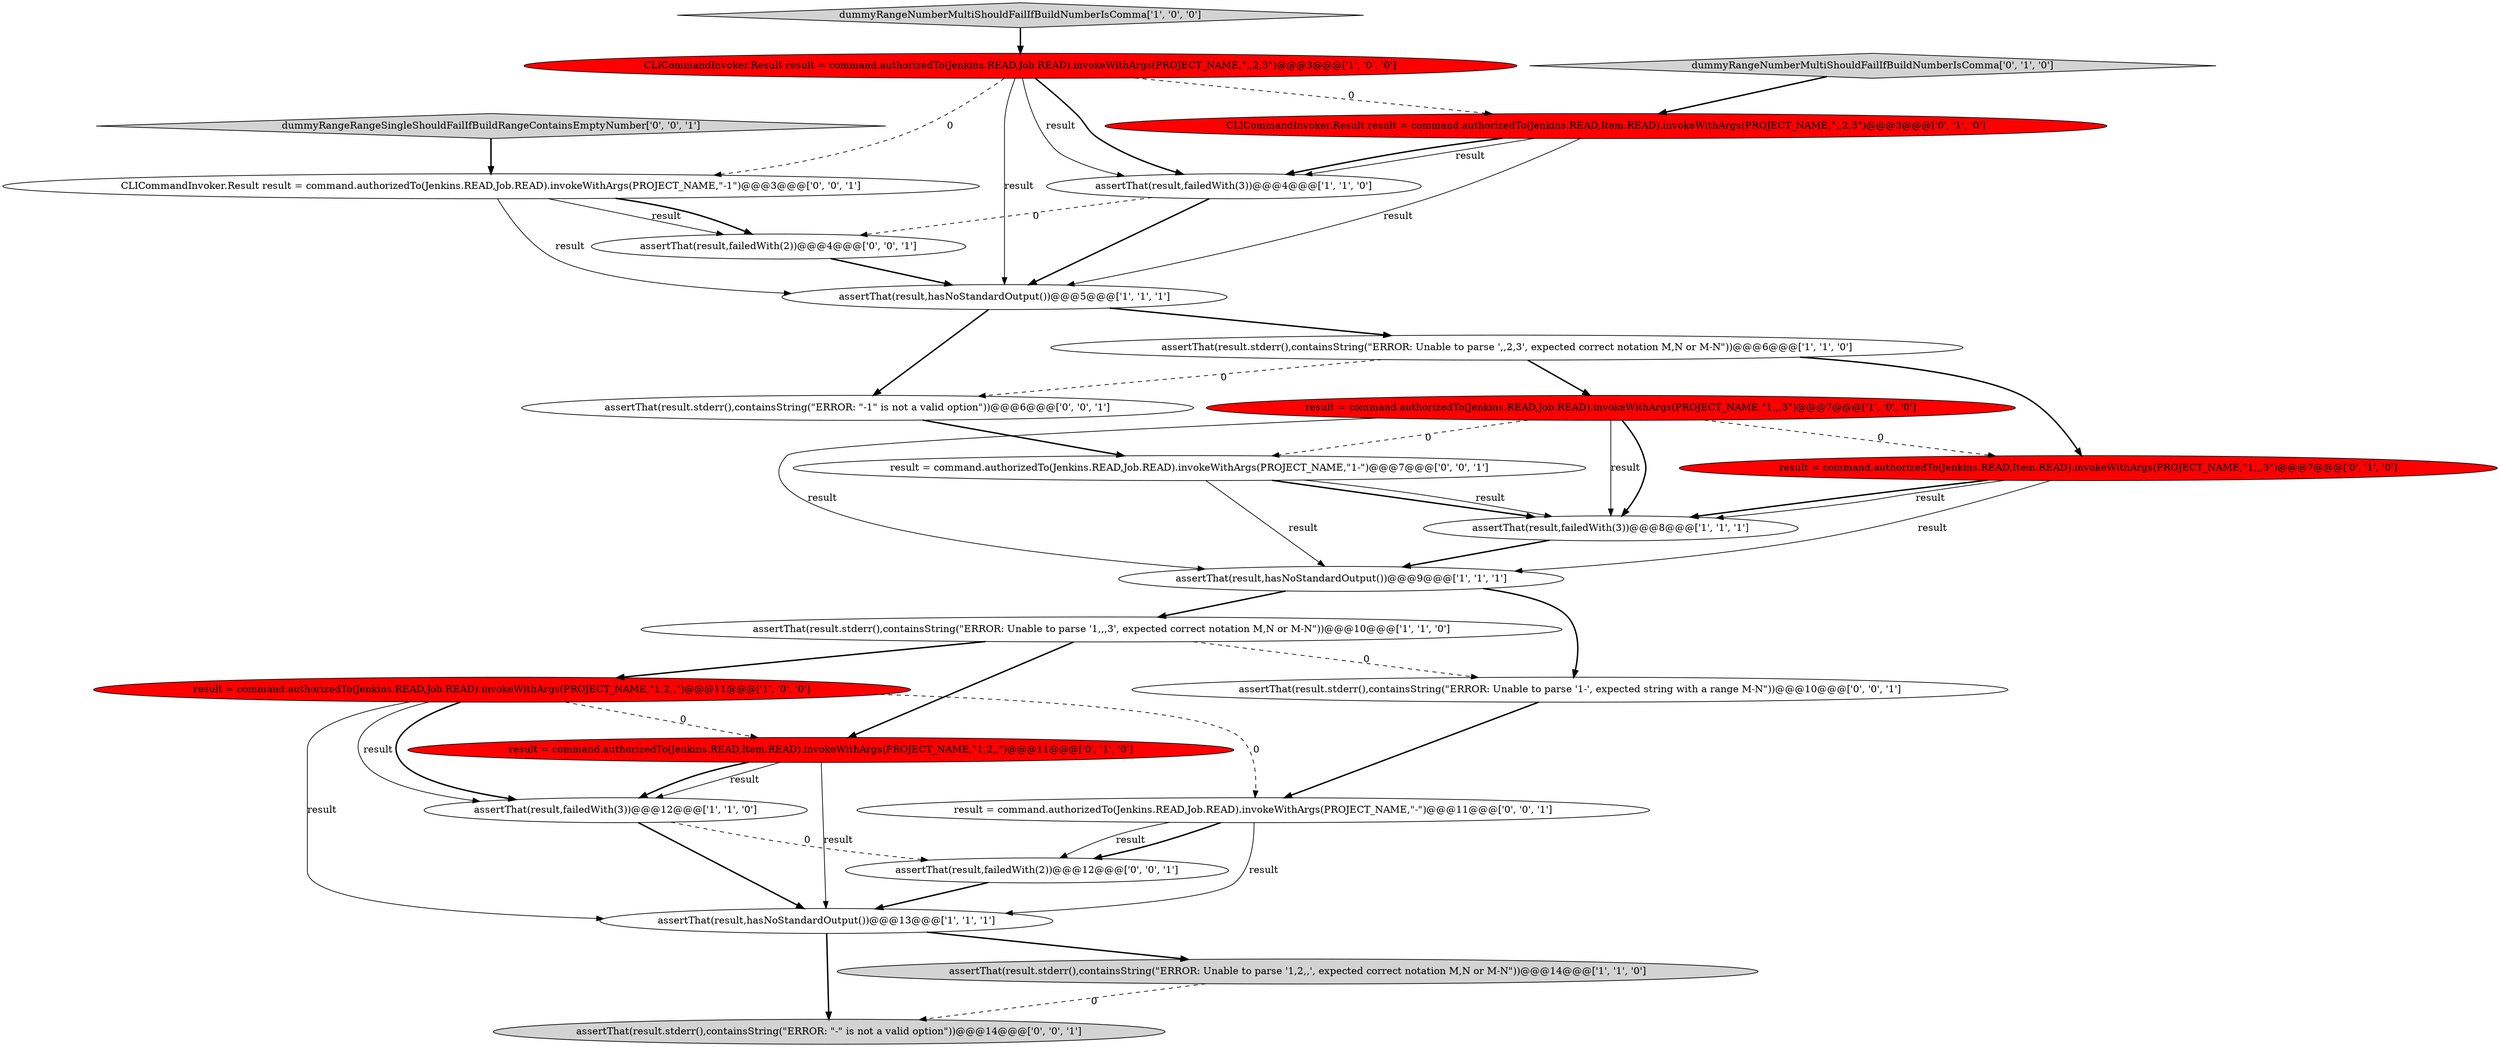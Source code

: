 digraph {
2 [style = filled, label = "assertThat(result.stderr(),containsString(\"ERROR: Unable to parse ',,2,3', expected correct notation M,N or M-N\"))@@@6@@@['1', '1', '0']", fillcolor = white, shape = ellipse image = "AAA0AAABBB1BBB"];
6 [style = filled, label = "CLICommandInvoker.Result result = command.authorizedTo(Jenkins.READ,Job.READ).invokeWithArgs(PROJECT_NAME,\",,2,3\")@@@3@@@['1', '0', '0']", fillcolor = red, shape = ellipse image = "AAA1AAABBB1BBB"];
10 [style = filled, label = "assertThat(result,hasNoStandardOutput())@@@9@@@['1', '1', '1']", fillcolor = white, shape = ellipse image = "AAA0AAABBB1BBB"];
1 [style = filled, label = "result = command.authorizedTo(Jenkins.READ,Job.READ).invokeWithArgs(PROJECT_NAME,\"1,,,3\")@@@7@@@['1', '0', '0']", fillcolor = red, shape = ellipse image = "AAA1AAABBB1BBB"];
4 [style = filled, label = "dummyRangeNumberMultiShouldFailIfBuildNumberIsComma['1', '0', '0']", fillcolor = lightgray, shape = diamond image = "AAA0AAABBB1BBB"];
22 [style = filled, label = "assertThat(result.stderr(),containsString(\"ERROR: Unable to parse '1-', expected string with a range M-N\"))@@@10@@@['0', '0', '1']", fillcolor = white, shape = ellipse image = "AAA0AAABBB3BBB"];
21 [style = filled, label = "assertThat(result,failedWith(2))@@@12@@@['0', '0', '1']", fillcolor = white, shape = ellipse image = "AAA0AAABBB3BBB"];
12 [style = filled, label = "result = command.authorizedTo(Jenkins.READ,Job.READ).invokeWithArgs(PROJECT_NAME,\"1,2,,\")@@@11@@@['1', '0', '0']", fillcolor = red, shape = ellipse image = "AAA1AAABBB1BBB"];
24 [style = filled, label = "result = command.authorizedTo(Jenkins.READ,Job.READ).invokeWithArgs(PROJECT_NAME,\"-\")@@@11@@@['0', '0', '1']", fillcolor = white, shape = ellipse image = "AAA0AAABBB3BBB"];
20 [style = filled, label = "CLICommandInvoker.Result result = command.authorizedTo(Jenkins.READ,Job.READ).invokeWithArgs(PROJECT_NAME,\"-1\")@@@3@@@['0', '0', '1']", fillcolor = white, shape = ellipse image = "AAA0AAABBB3BBB"];
17 [style = filled, label = "result = command.authorizedTo(Jenkins.READ,Job.READ).invokeWithArgs(PROJECT_NAME,\"1-\")@@@7@@@['0', '0', '1']", fillcolor = white, shape = ellipse image = "AAA0AAABBB3BBB"];
19 [style = filled, label = "assertThat(result.stderr(),containsString(\"ERROR: \"-\" is not a valid option\"))@@@14@@@['0', '0', '1']", fillcolor = lightgray, shape = ellipse image = "AAA0AAABBB3BBB"];
16 [style = filled, label = "result = command.authorizedTo(Jenkins.READ,Item.READ).invokeWithArgs(PROJECT_NAME,\"1,,,3\")@@@7@@@['0', '1', '0']", fillcolor = red, shape = ellipse image = "AAA1AAABBB2BBB"];
25 [style = filled, label = "dummyRangeRangeSingleShouldFailIfBuildRangeContainsEmptyNumber['0', '0', '1']", fillcolor = lightgray, shape = diamond image = "AAA0AAABBB3BBB"];
0 [style = filled, label = "assertThat(result,failedWith(3))@@@4@@@['1', '1', '0']", fillcolor = white, shape = ellipse image = "AAA0AAABBB1BBB"];
18 [style = filled, label = "assertThat(result,failedWith(2))@@@4@@@['0', '0', '1']", fillcolor = white, shape = ellipse image = "AAA0AAABBB3BBB"];
3 [style = filled, label = "assertThat(result.stderr(),containsString(\"ERROR: Unable to parse '1,,,3', expected correct notation M,N or M-N\"))@@@10@@@['1', '1', '0']", fillcolor = white, shape = ellipse image = "AAA0AAABBB1BBB"];
5 [style = filled, label = "assertThat(result,failedWith(3))@@@12@@@['1', '1', '0']", fillcolor = white, shape = ellipse image = "AAA0AAABBB1BBB"];
23 [style = filled, label = "assertThat(result.stderr(),containsString(\"ERROR: \"-1\" is not a valid option\"))@@@6@@@['0', '0', '1']", fillcolor = white, shape = ellipse image = "AAA0AAABBB3BBB"];
15 [style = filled, label = "result = command.authorizedTo(Jenkins.READ,Item.READ).invokeWithArgs(PROJECT_NAME,\"1,2,,\")@@@11@@@['0', '1', '0']", fillcolor = red, shape = ellipse image = "AAA1AAABBB2BBB"];
7 [style = filled, label = "assertThat(result,hasNoStandardOutput())@@@13@@@['1', '1', '1']", fillcolor = white, shape = ellipse image = "AAA0AAABBB1BBB"];
9 [style = filled, label = "assertThat(result,failedWith(3))@@@8@@@['1', '1', '1']", fillcolor = white, shape = ellipse image = "AAA0AAABBB1BBB"];
11 [style = filled, label = "assertThat(result.stderr(),containsString(\"ERROR: Unable to parse '1,2,,', expected correct notation M,N or M-N\"))@@@14@@@['1', '1', '0']", fillcolor = lightgray, shape = ellipse image = "AAA0AAABBB1BBB"];
8 [style = filled, label = "assertThat(result,hasNoStandardOutput())@@@5@@@['1', '1', '1']", fillcolor = white, shape = ellipse image = "AAA0AAABBB1BBB"];
14 [style = filled, label = "CLICommandInvoker.Result result = command.authorizedTo(Jenkins.READ,Item.READ).invokeWithArgs(PROJECT_NAME,\",,2,3\")@@@3@@@['0', '1', '0']", fillcolor = red, shape = ellipse image = "AAA1AAABBB2BBB"];
13 [style = filled, label = "dummyRangeNumberMultiShouldFailIfBuildNumberIsComma['0', '1', '0']", fillcolor = lightgray, shape = diamond image = "AAA0AAABBB2BBB"];
2->23 [style = dashed, label="0"];
10->22 [style = bold, label=""];
15->7 [style = solid, label="result"];
16->9 [style = bold, label=""];
7->11 [style = bold, label=""];
12->5 [style = bold, label=""];
8->23 [style = bold, label=""];
12->7 [style = solid, label="result"];
4->6 [style = bold, label=""];
6->20 [style = dashed, label="0"];
2->1 [style = bold, label=""];
20->18 [style = solid, label="result"];
17->9 [style = bold, label=""];
17->9 [style = solid, label="result"];
6->0 [style = solid, label="result"];
6->8 [style = solid, label="result"];
10->3 [style = bold, label=""];
16->10 [style = solid, label="result"];
12->5 [style = solid, label="result"];
6->0 [style = bold, label=""];
3->15 [style = bold, label=""];
3->22 [style = dashed, label="0"];
9->10 [style = bold, label=""];
3->12 [style = bold, label=""];
6->14 [style = dashed, label="0"];
1->9 [style = bold, label=""];
15->5 [style = bold, label=""];
1->10 [style = solid, label="result"];
17->10 [style = solid, label="result"];
20->18 [style = bold, label=""];
25->20 [style = bold, label=""];
1->17 [style = dashed, label="0"];
1->9 [style = solid, label="result"];
8->2 [style = bold, label=""];
14->0 [style = bold, label=""];
24->21 [style = bold, label=""];
14->8 [style = solid, label="result"];
11->19 [style = dashed, label="0"];
1->16 [style = dashed, label="0"];
12->24 [style = dashed, label="0"];
14->0 [style = solid, label="result"];
16->9 [style = solid, label="result"];
0->8 [style = bold, label=""];
12->15 [style = dashed, label="0"];
5->21 [style = dashed, label="0"];
21->7 [style = bold, label=""];
5->7 [style = bold, label=""];
23->17 [style = bold, label=""];
0->18 [style = dashed, label="0"];
18->8 [style = bold, label=""];
22->24 [style = bold, label=""];
20->8 [style = solid, label="result"];
7->19 [style = bold, label=""];
13->14 [style = bold, label=""];
24->7 [style = solid, label="result"];
24->21 [style = solid, label="result"];
15->5 [style = solid, label="result"];
2->16 [style = bold, label=""];
}
